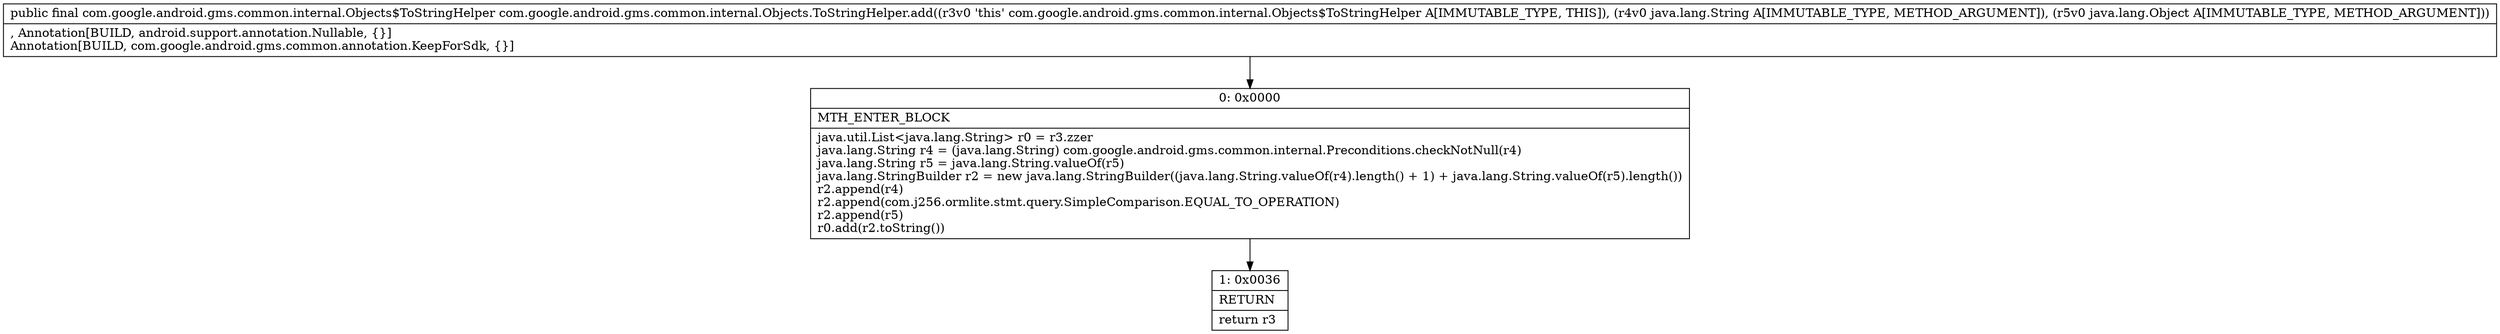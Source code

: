 digraph "CFG forcom.google.android.gms.common.internal.Objects.ToStringHelper.add(Ljava\/lang\/String;Ljava\/lang\/Object;)Lcom\/google\/android\/gms\/common\/internal\/Objects$ToStringHelper;" {
Node_0 [shape=record,label="{0\:\ 0x0000|MTH_ENTER_BLOCK\l|java.util.List\<java.lang.String\> r0 = r3.zzer\ljava.lang.String r4 = (java.lang.String) com.google.android.gms.common.internal.Preconditions.checkNotNull(r4)\ljava.lang.String r5 = java.lang.String.valueOf(r5)\ljava.lang.StringBuilder r2 = new java.lang.StringBuilder((java.lang.String.valueOf(r4).length() + 1) + java.lang.String.valueOf(r5).length())\lr2.append(r4)\lr2.append(com.j256.ormlite.stmt.query.SimpleComparison.EQUAL_TO_OPERATION)\lr2.append(r5)\lr0.add(r2.toString())\l}"];
Node_1 [shape=record,label="{1\:\ 0x0036|RETURN\l|return r3\l}"];
MethodNode[shape=record,label="{public final com.google.android.gms.common.internal.Objects$ToStringHelper com.google.android.gms.common.internal.Objects.ToStringHelper.add((r3v0 'this' com.google.android.gms.common.internal.Objects$ToStringHelper A[IMMUTABLE_TYPE, THIS]), (r4v0 java.lang.String A[IMMUTABLE_TYPE, METHOD_ARGUMENT]), (r5v0 java.lang.Object A[IMMUTABLE_TYPE, METHOD_ARGUMENT]))  | , Annotation[BUILD, android.support.annotation.Nullable, \{\}]\lAnnotation[BUILD, com.google.android.gms.common.annotation.KeepForSdk, \{\}]\l}"];
MethodNode -> Node_0;
Node_0 -> Node_1;
}

